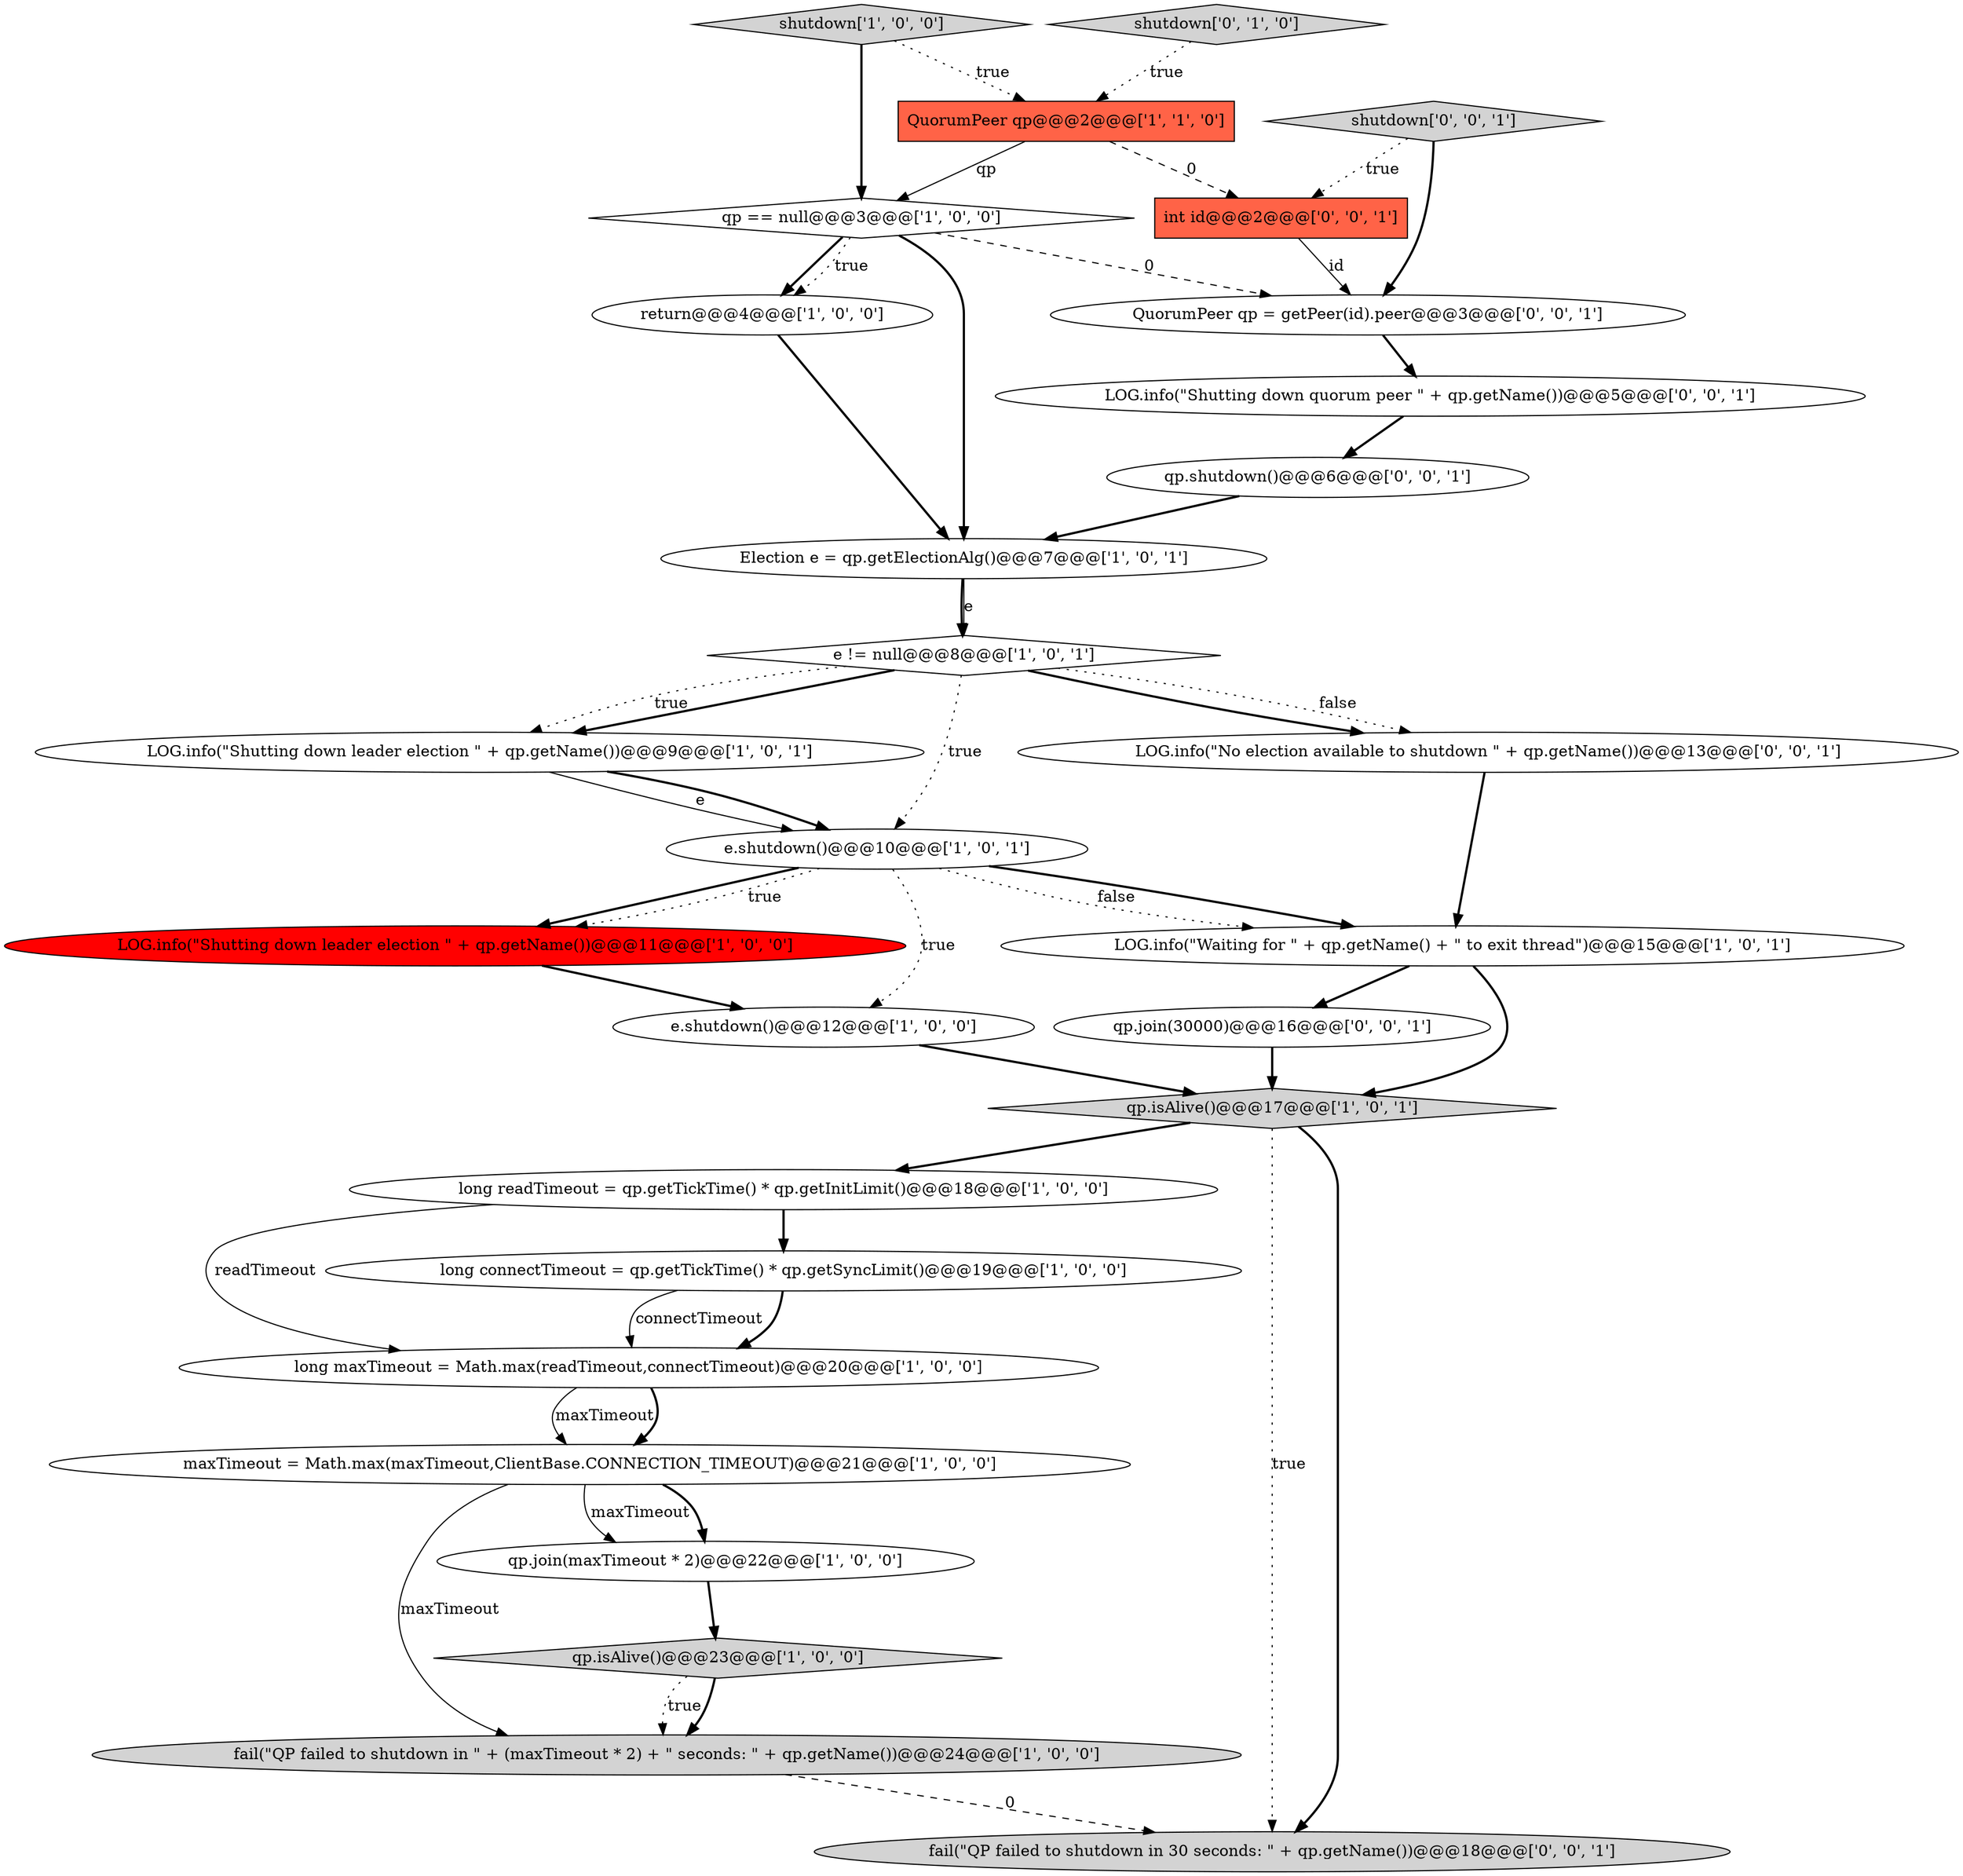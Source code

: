 digraph {
4 [style = filled, label = "shutdown['1', '0', '0']", fillcolor = lightgray, shape = diamond image = "AAA0AAABBB1BBB"];
11 [style = filled, label = "e != null@@@8@@@['1', '0', '1']", fillcolor = white, shape = diamond image = "AAA0AAABBB1BBB"];
15 [style = filled, label = "long readTimeout = qp.getTickTime() * qp.getInitLimit()@@@18@@@['1', '0', '0']", fillcolor = white, shape = ellipse image = "AAA0AAABBB1BBB"];
9 [style = filled, label = "fail(\"QP failed to shutdown in \" + (maxTimeout * 2) + \" seconds: \" + qp.getName())@@@24@@@['1', '0', '0']", fillcolor = lightgray, shape = ellipse image = "AAA0AAABBB1BBB"];
1 [style = filled, label = "LOG.info(\"Shutting down leader election \" + qp.getName())@@@9@@@['1', '0', '1']", fillcolor = white, shape = ellipse image = "AAA0AAABBB1BBB"];
2 [style = filled, label = "qp.join(maxTimeout * 2)@@@22@@@['1', '0', '0']", fillcolor = white, shape = ellipse image = "AAA0AAABBB1BBB"];
27 [style = filled, label = "LOG.info(\"No election available to shutdown \" + qp.getName())@@@13@@@['0', '0', '1']", fillcolor = white, shape = ellipse image = "AAA0AAABBB3BBB"];
24 [style = filled, label = "shutdown['0', '0', '1']", fillcolor = lightgray, shape = diamond image = "AAA0AAABBB3BBB"];
25 [style = filled, label = "qp.shutdown()@@@6@@@['0', '0', '1']", fillcolor = white, shape = ellipse image = "AAA0AAABBB3BBB"];
22 [style = filled, label = "fail(\"QP failed to shutdown in 30 seconds: \" + qp.getName())@@@18@@@['0', '0', '1']", fillcolor = lightgray, shape = ellipse image = "AAA0AAABBB3BBB"];
3 [style = filled, label = "qp.isAlive()@@@23@@@['1', '0', '0']", fillcolor = lightgray, shape = diamond image = "AAA0AAABBB1BBB"];
5 [style = filled, label = "qp == null@@@3@@@['1', '0', '0']", fillcolor = white, shape = diamond image = "AAA0AAABBB1BBB"];
21 [style = filled, label = "LOG.info(\"Shutting down quorum peer \" + qp.getName())@@@5@@@['0', '0', '1']", fillcolor = white, shape = ellipse image = "AAA0AAABBB3BBB"];
8 [style = filled, label = "QuorumPeer qp@@@2@@@['1', '1', '0']", fillcolor = tomato, shape = box image = "AAA0AAABBB1BBB"];
13 [style = filled, label = "long connectTimeout = qp.getTickTime() * qp.getSyncLimit()@@@19@@@['1', '0', '0']", fillcolor = white, shape = ellipse image = "AAA0AAABBB1BBB"];
17 [style = filled, label = "e.shutdown()@@@10@@@['1', '0', '1']", fillcolor = white, shape = ellipse image = "AAA0AAABBB1BBB"];
6 [style = filled, label = "LOG.info(\"Waiting for \" + qp.getName() + \" to exit thread\")@@@15@@@['1', '0', '1']", fillcolor = white, shape = ellipse image = "AAA0AAABBB1BBB"];
10 [style = filled, label = "LOG.info(\"Shutting down leader election \" + qp.getName())@@@11@@@['1', '0', '0']", fillcolor = red, shape = ellipse image = "AAA1AAABBB1BBB"];
7 [style = filled, label = "long maxTimeout = Math.max(readTimeout,connectTimeout)@@@20@@@['1', '0', '0']", fillcolor = white, shape = ellipse image = "AAA0AAABBB1BBB"];
20 [style = filled, label = "qp.join(30000)@@@16@@@['0', '0', '1']", fillcolor = white, shape = ellipse image = "AAA0AAABBB3BBB"];
14 [style = filled, label = "maxTimeout = Math.max(maxTimeout,ClientBase.CONNECTION_TIMEOUT)@@@21@@@['1', '0', '0']", fillcolor = white, shape = ellipse image = "AAA0AAABBB1BBB"];
16 [style = filled, label = "Election e = qp.getElectionAlg()@@@7@@@['1', '0', '1']", fillcolor = white, shape = ellipse image = "AAA0AAABBB1BBB"];
26 [style = filled, label = "QuorumPeer qp = getPeer(id).peer@@@3@@@['0', '0', '1']", fillcolor = white, shape = ellipse image = "AAA0AAABBB3BBB"];
23 [style = filled, label = "int id@@@2@@@['0', '0', '1']", fillcolor = tomato, shape = box image = "AAA0AAABBB3BBB"];
19 [style = filled, label = "shutdown['0', '1', '0']", fillcolor = lightgray, shape = diamond image = "AAA0AAABBB2BBB"];
12 [style = filled, label = "e.shutdown()@@@12@@@['1', '0', '0']", fillcolor = white, shape = ellipse image = "AAA0AAABBB1BBB"];
0 [style = filled, label = "qp.isAlive()@@@17@@@['1', '0', '1']", fillcolor = lightgray, shape = diamond image = "AAA0AAABBB1BBB"];
18 [style = filled, label = "return@@@4@@@['1', '0', '0']", fillcolor = white, shape = ellipse image = "AAA0AAABBB1BBB"];
14->2 [style = solid, label="maxTimeout"];
17->10 [style = bold, label=""];
15->13 [style = bold, label=""];
16->11 [style = bold, label=""];
5->18 [style = dotted, label="true"];
17->6 [style = bold, label=""];
11->1 [style = bold, label=""];
5->26 [style = dashed, label="0"];
11->1 [style = dotted, label="true"];
2->3 [style = bold, label=""];
20->0 [style = bold, label=""];
8->23 [style = dashed, label="0"];
17->6 [style = dotted, label="false"];
16->11 [style = solid, label="e"];
4->8 [style = dotted, label="true"];
11->17 [style = dotted, label="true"];
9->22 [style = dashed, label="0"];
6->0 [style = bold, label=""];
5->18 [style = bold, label=""];
11->27 [style = dotted, label="false"];
3->9 [style = dotted, label="true"];
21->25 [style = bold, label=""];
7->14 [style = solid, label="maxTimeout"];
25->16 [style = bold, label=""];
12->0 [style = bold, label=""];
19->8 [style = dotted, label="true"];
23->26 [style = solid, label="id"];
0->15 [style = bold, label=""];
27->6 [style = bold, label=""];
1->17 [style = bold, label=""];
0->22 [style = dotted, label="true"];
26->21 [style = bold, label=""];
7->14 [style = bold, label=""];
5->16 [style = bold, label=""];
3->9 [style = bold, label=""];
6->20 [style = bold, label=""];
17->10 [style = dotted, label="true"];
24->26 [style = bold, label=""];
18->16 [style = bold, label=""];
15->7 [style = solid, label="readTimeout"];
24->23 [style = dotted, label="true"];
17->12 [style = dotted, label="true"];
10->12 [style = bold, label=""];
13->7 [style = bold, label=""];
0->22 [style = bold, label=""];
13->7 [style = solid, label="connectTimeout"];
14->2 [style = bold, label=""];
4->5 [style = bold, label=""];
8->5 [style = solid, label="qp"];
1->17 [style = solid, label="e"];
11->27 [style = bold, label=""];
14->9 [style = solid, label="maxTimeout"];
}
